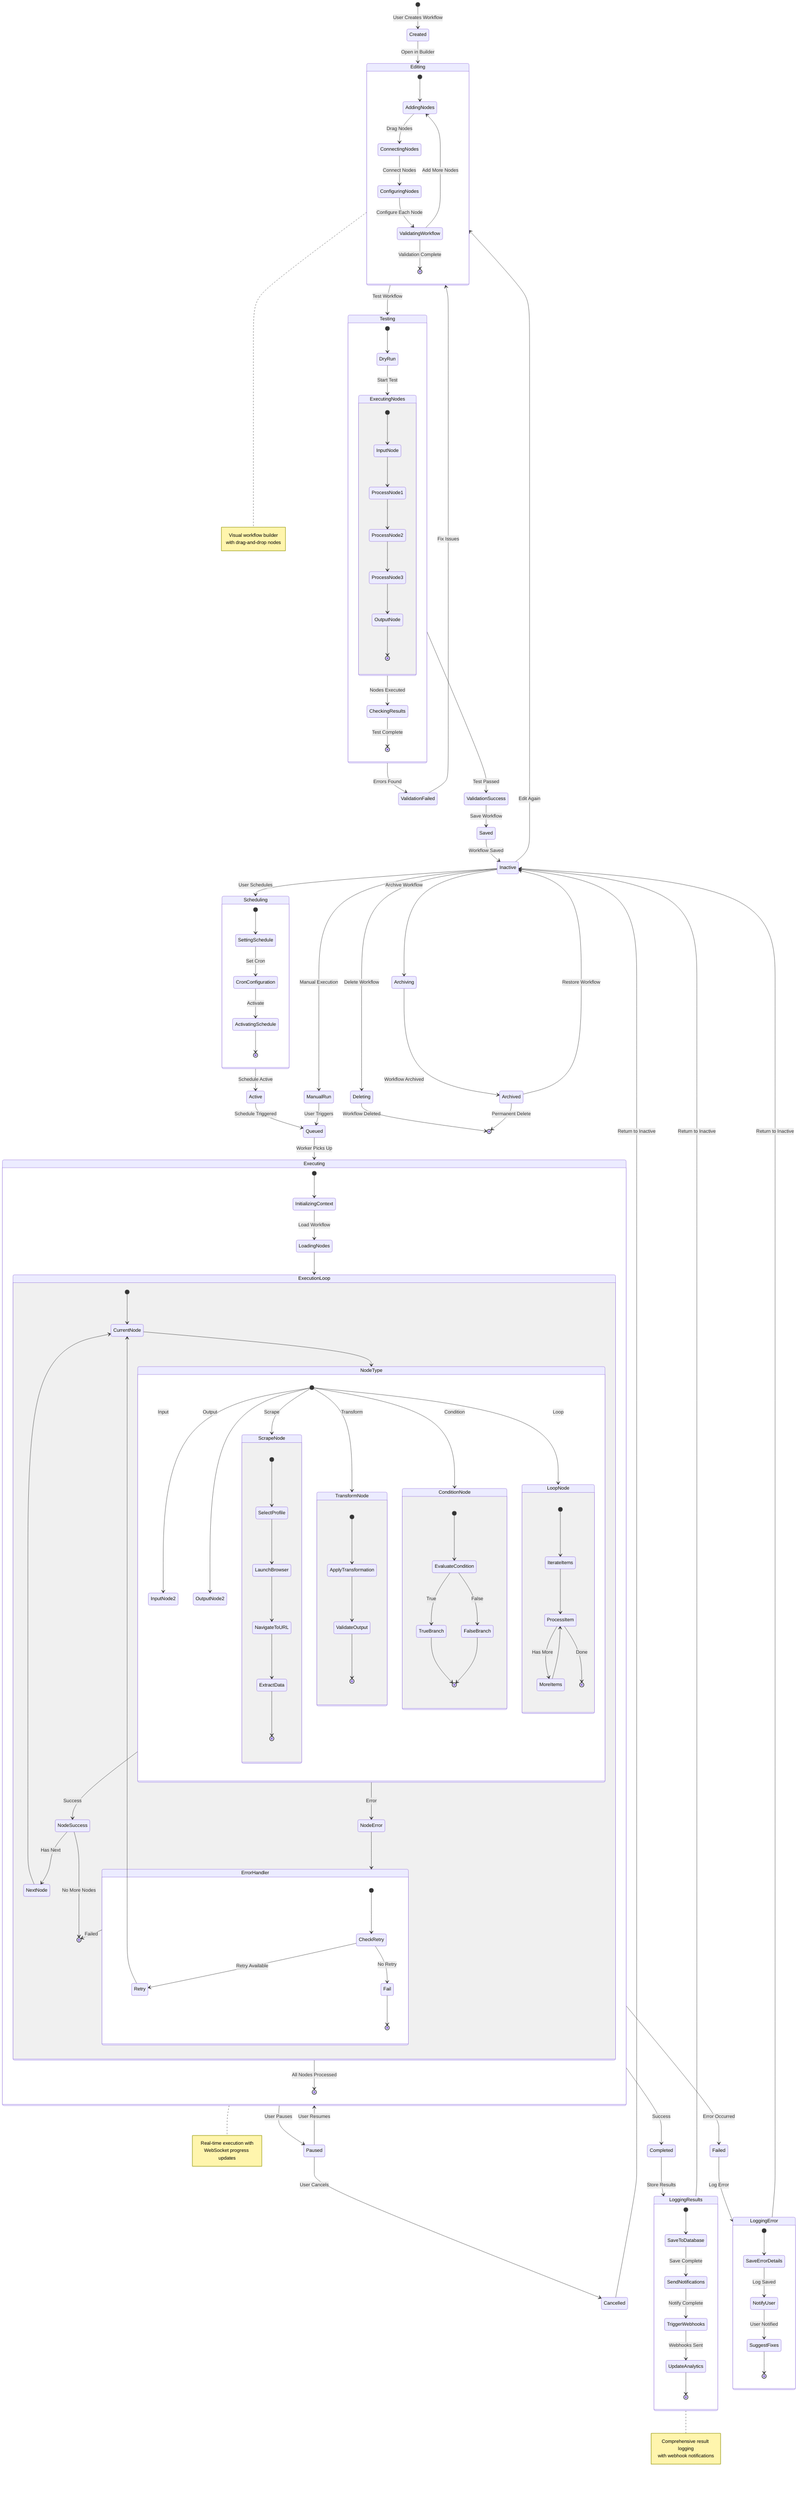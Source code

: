 stateDiagram-v2
    [*] --> Created: User Creates Workflow
    
    Created --> Editing: Open in Builder
    
    state Editing {
        [*] --> AddingNodes
        AddingNodes --> ConnectingNodes: Drag Nodes
        ConnectingNodes --> ConfiguringNodes: Connect Nodes
        ConfiguringNodes --> ValidatingWorkflow: Configure Each Node
        ValidatingWorkflow --> AddingNodes: Add More Nodes
        ValidatingWorkflow --> [*]: Validation Complete
    }
    
    Editing --> Testing: Test Workflow
    
    state Testing {
        [*] --> DryRun
        DryRun --> ExecutingNodes: Start Test
        
        state ExecutingNodes {
            [*] --> InputNode
            InputNode --> ProcessNode1
            ProcessNode1 --> ProcessNode2
            ProcessNode2 --> ProcessNode3
            ProcessNode3 --> OutputNode
            OutputNode --> [*]
        }
        
        ExecutingNodes --> CheckingResults: Nodes Executed
        CheckingResults --> [*]: Test Complete
    }
    
    Testing --> ValidationFailed: Errors Found
    Testing --> ValidationSuccess: Test Passed
    
    ValidationFailed --> Editing: Fix Issues
    ValidationSuccess --> Saved: Save Workflow
    
    Saved --> Inactive: Workflow Saved
    
    Inactive --> Scheduling: User Schedules
    Inactive --> ManualRun: Manual Execution
    
    state Scheduling {
        [*] --> SettingSchedule
        SettingSchedule --> CronConfiguration: Set Cron
        CronConfiguration --> ActivatingSchedule: Activate
        ActivatingSchedule --> [*]
    }
    
    Scheduling --> Active: Schedule Active
    Active --> Queued: Schedule Triggered
    ManualRun --> Queued: User Triggers
    
    Queued --> Executing: Worker Picks Up
    
    state Executing {
        [*] --> InitializingContext
        InitializingContext --> LoadingNodes: Load Workflow
        LoadingNodes --> ExecutionLoop
        
        state ExecutionLoop {
            [*] --> CurrentNode
            CurrentNode --> NodeType
            
            state NodeType {
                [*] --> InputNode2: Input
                [*] --> ScrapeNode: Scrape
                [*] --> TransformNode: Transform
                [*] --> ConditionNode: Condition
                [*] --> LoopNode: Loop
                [*] --> OutputNode2: Output
                
                state ScrapeNode {
                    [*] --> SelectProfile
                    SelectProfile --> LaunchBrowser
                    LaunchBrowser --> NavigateToURL
                    NavigateToURL --> ExtractData
                    ExtractData --> [*]
                }
                
                state TransformNode {
                    [*] --> ApplyTransformation
                    ApplyTransformation --> ValidateOutput
                    ValidateOutput --> [*]
                }
                
                state ConditionNode {
                    [*] --> EvaluateCondition
                    EvaluateCondition --> TrueBranch: True
                    EvaluateCondition --> FalseBranch: False
                    TrueBranch --> [*]
                    FalseBranch --> [*]
                }
                
                state LoopNode {
                    [*] --> IterateItems
                    IterateItems --> ProcessItem
                    ProcessItem --> MoreItems: Has More
                    ProcessItem --> [*]: Done
                    MoreItems --> ProcessItem
                }
            }
            
            NodeType --> NodeSuccess: Success
            NodeType --> NodeError: Error
            
            NodeSuccess --> NextNode: Has Next
            NodeSuccess --> [*]: No More Nodes
            
            NodeError --> ErrorHandler
            
            state ErrorHandler {
                [*] --> CheckRetry
                CheckRetry --> Retry: Retry Available
                CheckRetry --> Fail: No Retry
                Retry --> CurrentNode
                Fail --> [*]
            }
            
            ErrorHandler --> [*]: Failed
            NextNode --> CurrentNode
        }
        
        ExecutionLoop --> [*]: All Nodes Processed
    }
    
    Executing --> Completed: Success
    Executing --> Failed: Error Occurred
    Executing --> Paused: User Pauses
    
    Paused --> Executing: User Resumes
    Paused --> Cancelled: User Cancels
    
    Completed --> LoggingResults: Store Results
    Failed --> LoggingError: Log Error
    
    state LoggingResults {
        [*] --> SaveToDatabase
        SaveToDatabase --> SendNotifications: Save Complete
        SendNotifications --> TriggerWebhooks: Notify Complete
        TriggerWebhooks --> UpdateAnalytics: Webhooks Sent
        UpdateAnalytics --> [*]
    }
    
    state LoggingError {
        [*] --> SaveErrorDetails
        SaveErrorDetails --> NotifyUser: Log Saved
        NotifyUser --> SuggestFixes: User Notified
        SuggestFixes --> [*]
    }
    
    LoggingResults --> Inactive: Return to Inactive
    LoggingError --> Inactive: Return to Inactive
    Cancelled --> Inactive: Return to Inactive
    
    Inactive --> Editing: Edit Again
    Inactive --> Archiving: Archive Workflow
    Inactive --> Deleting: Delete Workflow
    
    Archiving --> Archived: Workflow Archived
    Deleting --> [*]: Workflow Deleted
    
    Archived --> Inactive: Restore Workflow
    Archived --> [*]: Permanent Delete
    
    note right of Editing
        Visual workflow builder
        with drag-and-drop nodes
    end note
    
    note right of Executing
        Real-time execution with
        WebSocket progress updates
    end note
    
    note right of LoggingResults
        Comprehensive result logging
        with webhook notifications
    end note